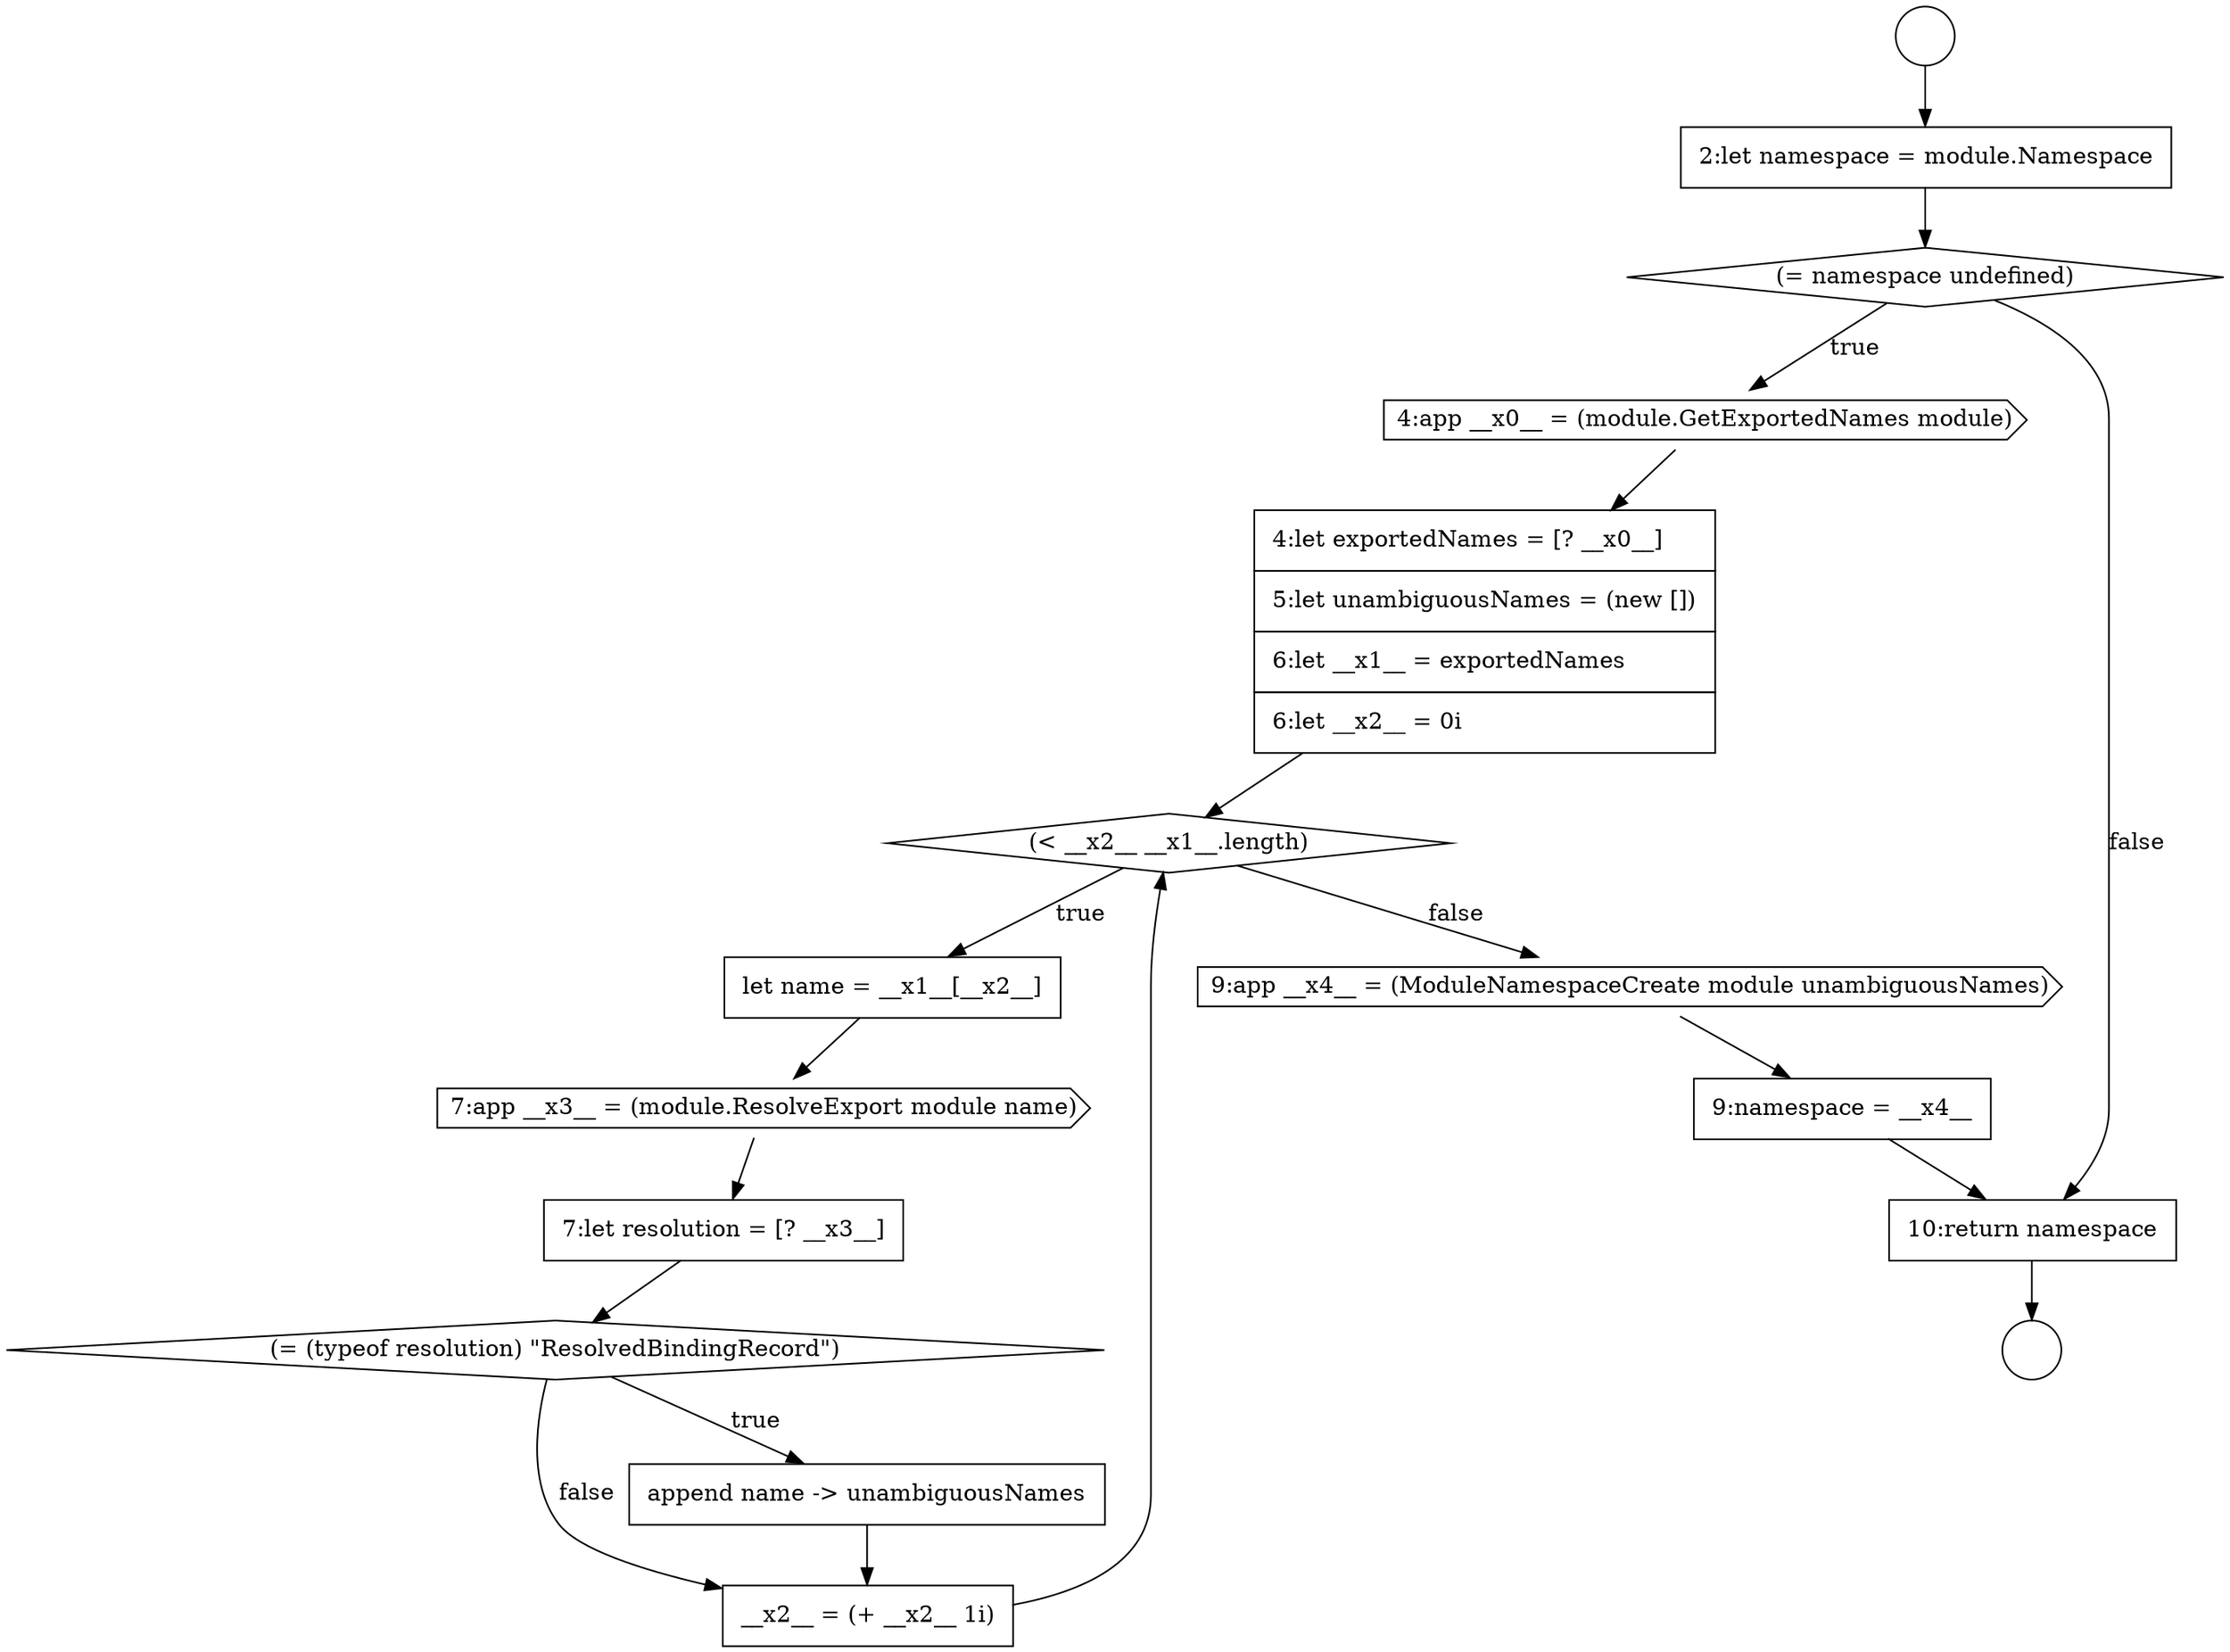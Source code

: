 digraph {
  node11122 [shape=circle label=" " color="black" fillcolor="white" style=filled]
  node11132 [shape=diamond, label=<<font color="black">(= (typeof resolution) &quot;ResolvedBindingRecord&quot;)</font>> color="black" fillcolor="white" style=filled]
  node11136 [shape=none, margin=0, label=<<font color="black">
    <table border="0" cellborder="1" cellspacing="0" cellpadding="10">
      <tr><td align="left">9:namespace = __x4__</td></tr>
    </table>
  </font>> color="black" fillcolor="white" style=filled]
  node11129 [shape=none, margin=0, label=<<font color="black">
    <table border="0" cellborder="1" cellspacing="0" cellpadding="10">
      <tr><td align="left">let name = __x1__[__x2__]</td></tr>
    </table>
  </font>> color="black" fillcolor="white" style=filled]
  node11125 [shape=diamond, label=<<font color="black">(= namespace undefined)</font>> color="black" fillcolor="white" style=filled]
  node11124 [shape=none, margin=0, label=<<font color="black">
    <table border="0" cellborder="1" cellspacing="0" cellpadding="10">
      <tr><td align="left">2:let namespace = module.Namespace</td></tr>
    </table>
  </font>> color="black" fillcolor="white" style=filled]
  node11130 [shape=cds, label=<<font color="black">7:app __x3__ = (module.ResolveExport module name)</font>> color="black" fillcolor="white" style=filled]
  node11123 [shape=circle label=" " color="black" fillcolor="white" style=filled]
  node11131 [shape=none, margin=0, label=<<font color="black">
    <table border="0" cellborder="1" cellspacing="0" cellpadding="10">
      <tr><td align="left">7:let resolution = [? __x3__]</td></tr>
    </table>
  </font>> color="black" fillcolor="white" style=filled]
  node11135 [shape=cds, label=<<font color="black">9:app __x4__ = (ModuleNamespaceCreate module unambiguousNames)</font>> color="black" fillcolor="white" style=filled]
  node11133 [shape=none, margin=0, label=<<font color="black">
    <table border="0" cellborder="1" cellspacing="0" cellpadding="10">
      <tr><td align="left">append name -&gt; unambiguousNames</td></tr>
    </table>
  </font>> color="black" fillcolor="white" style=filled]
  node11128 [shape=diamond, label=<<font color="black">(&lt; __x2__ __x1__.length)</font>> color="black" fillcolor="white" style=filled]
  node11127 [shape=none, margin=0, label=<<font color="black">
    <table border="0" cellborder="1" cellspacing="0" cellpadding="10">
      <tr><td align="left">4:let exportedNames = [? __x0__]</td></tr>
      <tr><td align="left">5:let unambiguousNames = (new [])</td></tr>
      <tr><td align="left">6:let __x1__ = exportedNames</td></tr>
      <tr><td align="left">6:let __x2__ = 0i</td></tr>
    </table>
  </font>> color="black" fillcolor="white" style=filled]
  node11134 [shape=none, margin=0, label=<<font color="black">
    <table border="0" cellborder="1" cellspacing="0" cellpadding="10">
      <tr><td align="left">__x2__ = (+ __x2__ 1i)</td></tr>
    </table>
  </font>> color="black" fillcolor="white" style=filled]
  node11126 [shape=cds, label=<<font color="black">4:app __x0__ = (module.GetExportedNames module)</font>> color="black" fillcolor="white" style=filled]
  node11137 [shape=none, margin=0, label=<<font color="black">
    <table border="0" cellborder="1" cellspacing="0" cellpadding="10">
      <tr><td align="left">10:return namespace</td></tr>
    </table>
  </font>> color="black" fillcolor="white" style=filled]
  node11129 -> node11130 [ color="black"]
  node11128 -> node11129 [label=<<font color="black">true</font>> color="black"]
  node11128 -> node11135 [label=<<font color="black">false</font>> color="black"]
  node11130 -> node11131 [ color="black"]
  node11136 -> node11137 [ color="black"]
  node11125 -> node11126 [label=<<font color="black">true</font>> color="black"]
  node11125 -> node11137 [label=<<font color="black">false</font>> color="black"]
  node11132 -> node11133 [label=<<font color="black">true</font>> color="black"]
  node11132 -> node11134 [label=<<font color="black">false</font>> color="black"]
  node11122 -> node11124 [ color="black"]
  node11131 -> node11132 [ color="black"]
  node11124 -> node11125 [ color="black"]
  node11137 -> node11123 [ color="black"]
  node11134 -> node11128 [ color="black"]
  node11126 -> node11127 [ color="black"]
  node11135 -> node11136 [ color="black"]
  node11127 -> node11128 [ color="black"]
  node11133 -> node11134 [ color="black"]
}
